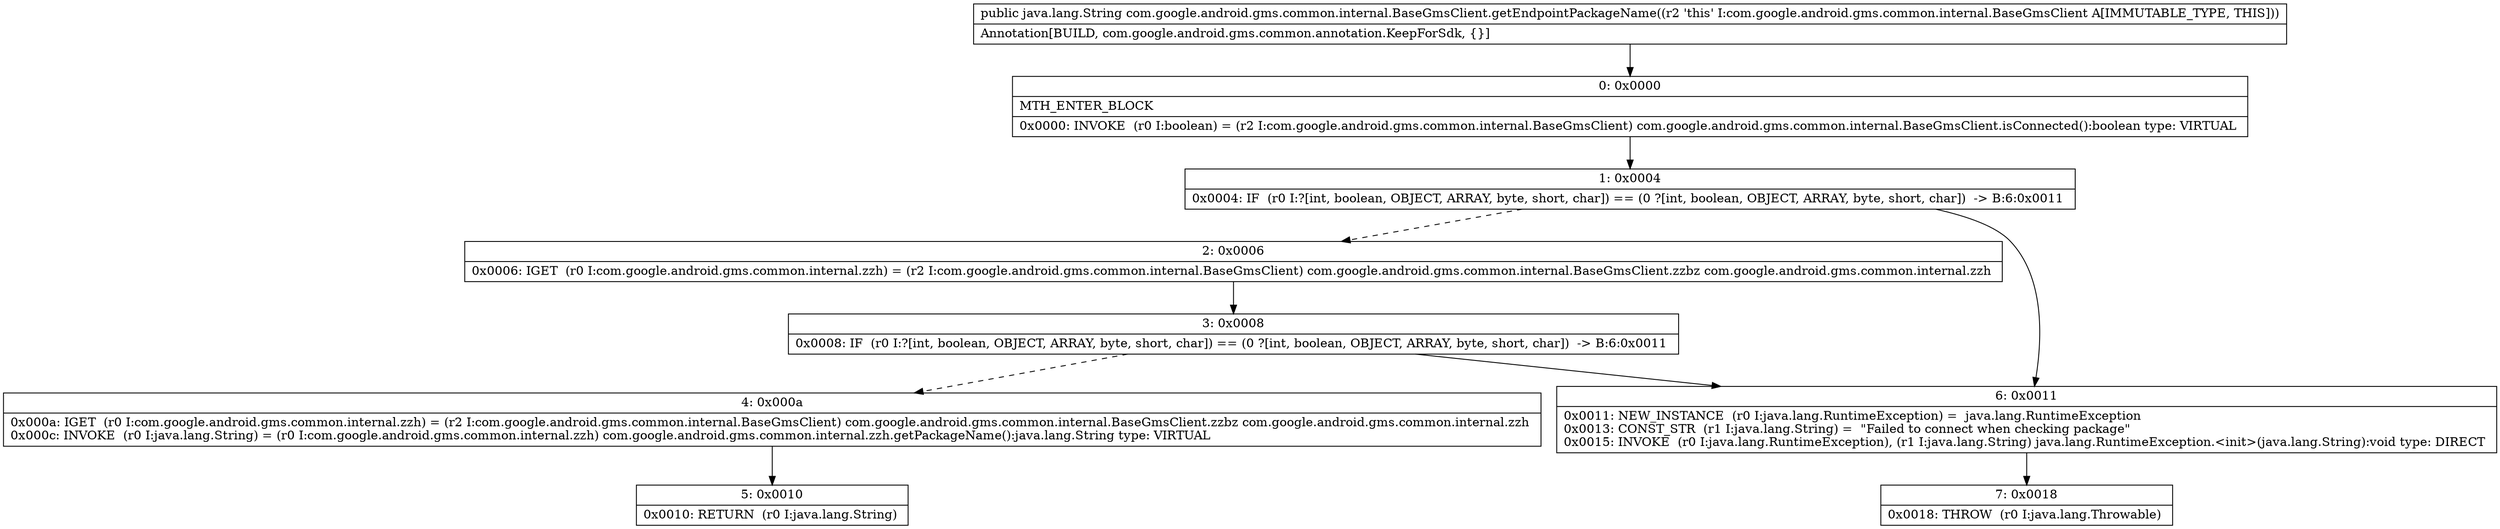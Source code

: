 digraph "CFG forcom.google.android.gms.common.internal.BaseGmsClient.getEndpointPackageName()Ljava\/lang\/String;" {
Node_0 [shape=record,label="{0\:\ 0x0000|MTH_ENTER_BLOCK\l|0x0000: INVOKE  (r0 I:boolean) = (r2 I:com.google.android.gms.common.internal.BaseGmsClient) com.google.android.gms.common.internal.BaseGmsClient.isConnected():boolean type: VIRTUAL \l}"];
Node_1 [shape=record,label="{1\:\ 0x0004|0x0004: IF  (r0 I:?[int, boolean, OBJECT, ARRAY, byte, short, char]) == (0 ?[int, boolean, OBJECT, ARRAY, byte, short, char])  \-\> B:6:0x0011 \l}"];
Node_2 [shape=record,label="{2\:\ 0x0006|0x0006: IGET  (r0 I:com.google.android.gms.common.internal.zzh) = (r2 I:com.google.android.gms.common.internal.BaseGmsClient) com.google.android.gms.common.internal.BaseGmsClient.zzbz com.google.android.gms.common.internal.zzh \l}"];
Node_3 [shape=record,label="{3\:\ 0x0008|0x0008: IF  (r0 I:?[int, boolean, OBJECT, ARRAY, byte, short, char]) == (0 ?[int, boolean, OBJECT, ARRAY, byte, short, char])  \-\> B:6:0x0011 \l}"];
Node_4 [shape=record,label="{4\:\ 0x000a|0x000a: IGET  (r0 I:com.google.android.gms.common.internal.zzh) = (r2 I:com.google.android.gms.common.internal.BaseGmsClient) com.google.android.gms.common.internal.BaseGmsClient.zzbz com.google.android.gms.common.internal.zzh \l0x000c: INVOKE  (r0 I:java.lang.String) = (r0 I:com.google.android.gms.common.internal.zzh) com.google.android.gms.common.internal.zzh.getPackageName():java.lang.String type: VIRTUAL \l}"];
Node_5 [shape=record,label="{5\:\ 0x0010|0x0010: RETURN  (r0 I:java.lang.String) \l}"];
Node_6 [shape=record,label="{6\:\ 0x0011|0x0011: NEW_INSTANCE  (r0 I:java.lang.RuntimeException) =  java.lang.RuntimeException \l0x0013: CONST_STR  (r1 I:java.lang.String) =  \"Failed to connect when checking package\" \l0x0015: INVOKE  (r0 I:java.lang.RuntimeException), (r1 I:java.lang.String) java.lang.RuntimeException.\<init\>(java.lang.String):void type: DIRECT \l}"];
Node_7 [shape=record,label="{7\:\ 0x0018|0x0018: THROW  (r0 I:java.lang.Throwable) \l}"];
MethodNode[shape=record,label="{public java.lang.String com.google.android.gms.common.internal.BaseGmsClient.getEndpointPackageName((r2 'this' I:com.google.android.gms.common.internal.BaseGmsClient A[IMMUTABLE_TYPE, THIS]))  | Annotation[BUILD, com.google.android.gms.common.annotation.KeepForSdk, \{\}]\l}"];
MethodNode -> Node_0;
Node_0 -> Node_1;
Node_1 -> Node_2[style=dashed];
Node_1 -> Node_6;
Node_2 -> Node_3;
Node_3 -> Node_4[style=dashed];
Node_3 -> Node_6;
Node_4 -> Node_5;
Node_6 -> Node_7;
}

